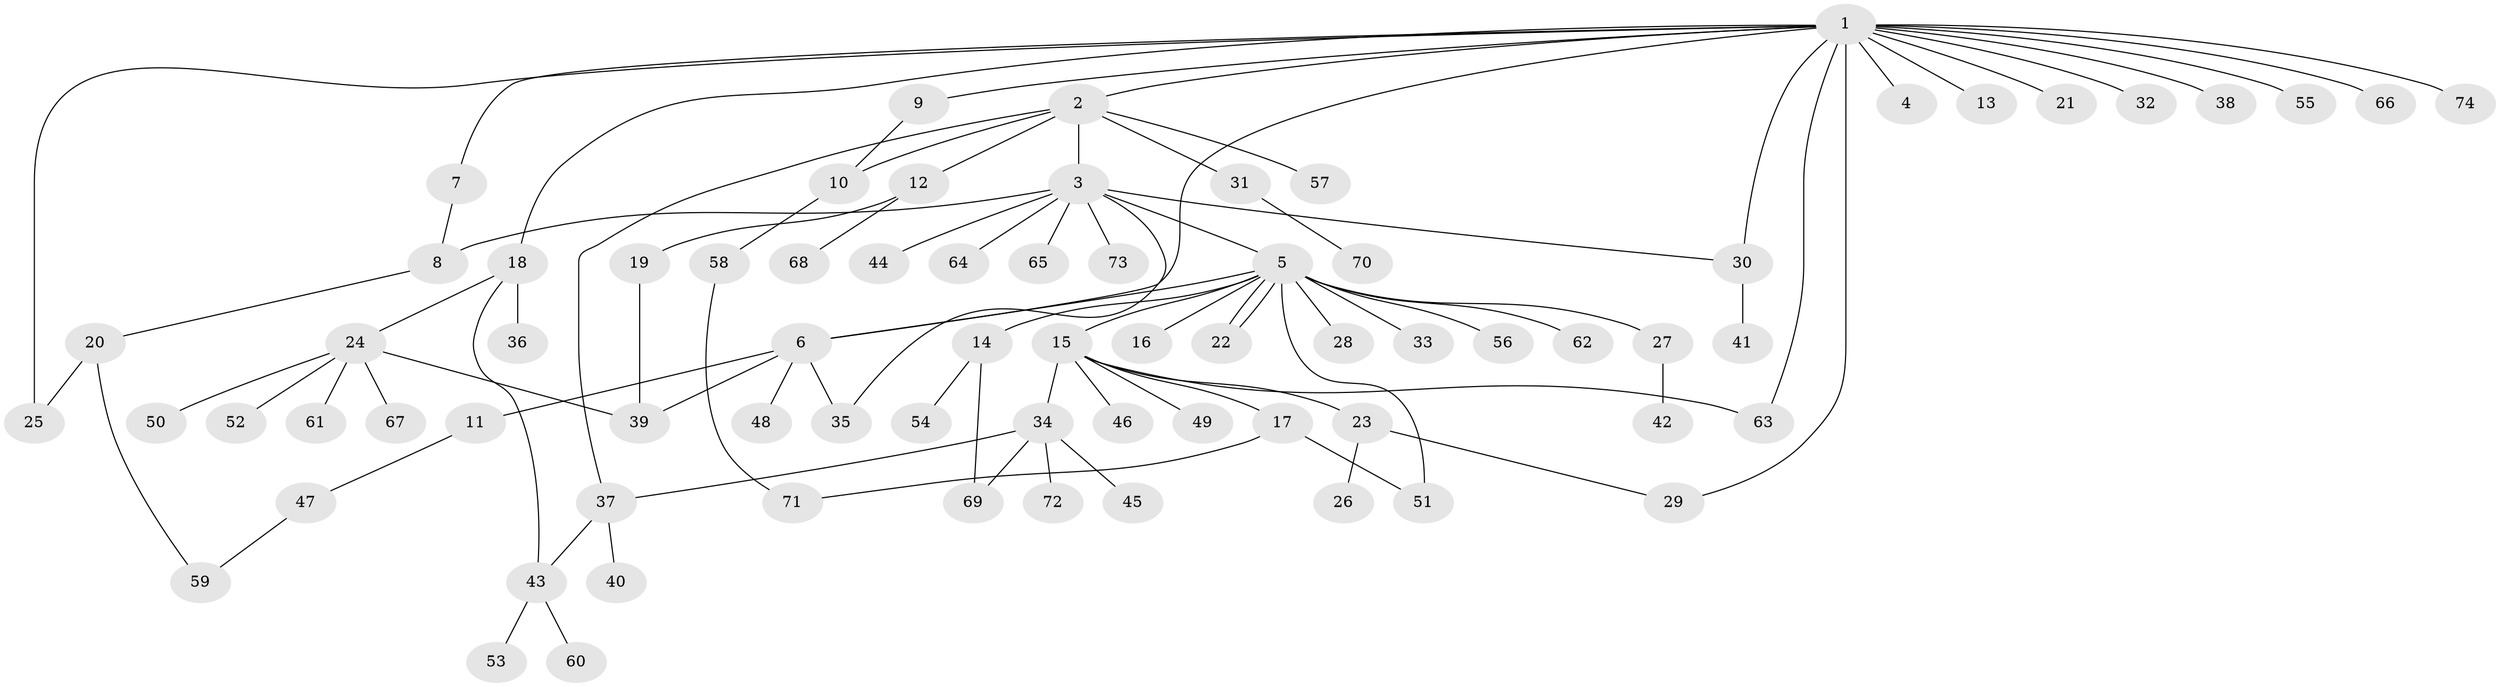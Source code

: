 // coarse degree distribution, {17: 0.017543859649122806, 7: 0.03508771929824561, 10: 0.017543859649122806, 1: 0.5614035087719298, 13: 0.017543859649122806, 5: 0.017543859649122806, 2: 0.19298245614035087, 4: 0.017543859649122806, 3: 0.08771929824561403, 6: 0.017543859649122806, 8: 0.017543859649122806}
// Generated by graph-tools (version 1.1) at 2025/51/02/27/25 19:51:59]
// undirected, 74 vertices, 90 edges
graph export_dot {
graph [start="1"]
  node [color=gray90,style=filled];
  1;
  2;
  3;
  4;
  5;
  6;
  7;
  8;
  9;
  10;
  11;
  12;
  13;
  14;
  15;
  16;
  17;
  18;
  19;
  20;
  21;
  22;
  23;
  24;
  25;
  26;
  27;
  28;
  29;
  30;
  31;
  32;
  33;
  34;
  35;
  36;
  37;
  38;
  39;
  40;
  41;
  42;
  43;
  44;
  45;
  46;
  47;
  48;
  49;
  50;
  51;
  52;
  53;
  54;
  55;
  56;
  57;
  58;
  59;
  60;
  61;
  62;
  63;
  64;
  65;
  66;
  67;
  68;
  69;
  70;
  71;
  72;
  73;
  74;
  1 -- 2;
  1 -- 4;
  1 -- 6;
  1 -- 7;
  1 -- 9;
  1 -- 13;
  1 -- 18;
  1 -- 21;
  1 -- 25;
  1 -- 29;
  1 -- 30;
  1 -- 32;
  1 -- 38;
  1 -- 55;
  1 -- 63;
  1 -- 66;
  1 -- 74;
  2 -- 3;
  2 -- 10;
  2 -- 12;
  2 -- 31;
  2 -- 37;
  2 -- 57;
  3 -- 5;
  3 -- 8;
  3 -- 30;
  3 -- 35;
  3 -- 44;
  3 -- 64;
  3 -- 65;
  3 -- 73;
  5 -- 6;
  5 -- 14;
  5 -- 15;
  5 -- 16;
  5 -- 22;
  5 -- 22;
  5 -- 27;
  5 -- 28;
  5 -- 33;
  5 -- 51;
  5 -- 56;
  5 -- 62;
  6 -- 11;
  6 -- 35;
  6 -- 39;
  6 -- 48;
  7 -- 8;
  8 -- 20;
  9 -- 10;
  10 -- 58;
  11 -- 47;
  12 -- 19;
  12 -- 68;
  14 -- 54;
  14 -- 69;
  15 -- 17;
  15 -- 23;
  15 -- 34;
  15 -- 46;
  15 -- 49;
  15 -- 63;
  17 -- 51;
  17 -- 71;
  18 -- 24;
  18 -- 36;
  18 -- 43;
  19 -- 39;
  20 -- 25;
  20 -- 59;
  23 -- 26;
  23 -- 29;
  24 -- 39;
  24 -- 50;
  24 -- 52;
  24 -- 61;
  24 -- 67;
  27 -- 42;
  30 -- 41;
  31 -- 70;
  34 -- 37;
  34 -- 45;
  34 -- 69;
  34 -- 72;
  37 -- 40;
  37 -- 43;
  43 -- 53;
  43 -- 60;
  47 -- 59;
  58 -- 71;
}
